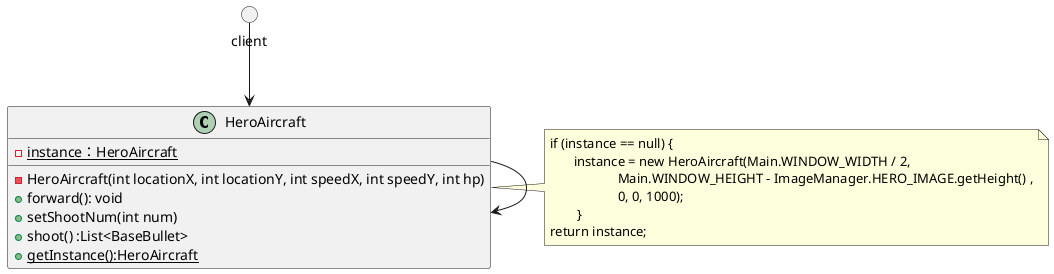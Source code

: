 @startuml
'https://plantuml.com/class-diagram



class HeroAircraft{
    - {static} instance：HeroAircraft
    - HeroAircraft(int locationX, int locationY, int speedX, int speedY, int hp)
    + forward(): void
    + setShootNum(int num)
    + shoot() :List<BaseBullet>
    + {static} getInstance():HeroAircraft
}
note right of HeroAircraft
if (instance == null) {
       instance = new HeroAircraft(Main.WINDOW_WIDTH / 2,
                    Main.WINDOW_HEIGHT - ImageManager.HERO_IMAGE.getHeight() ,
                    0, 0, 1000);
        }
return instance;
end note

() client

HeroAircraft --> HeroAircraft

client --> HeroAircraft



@enduml
